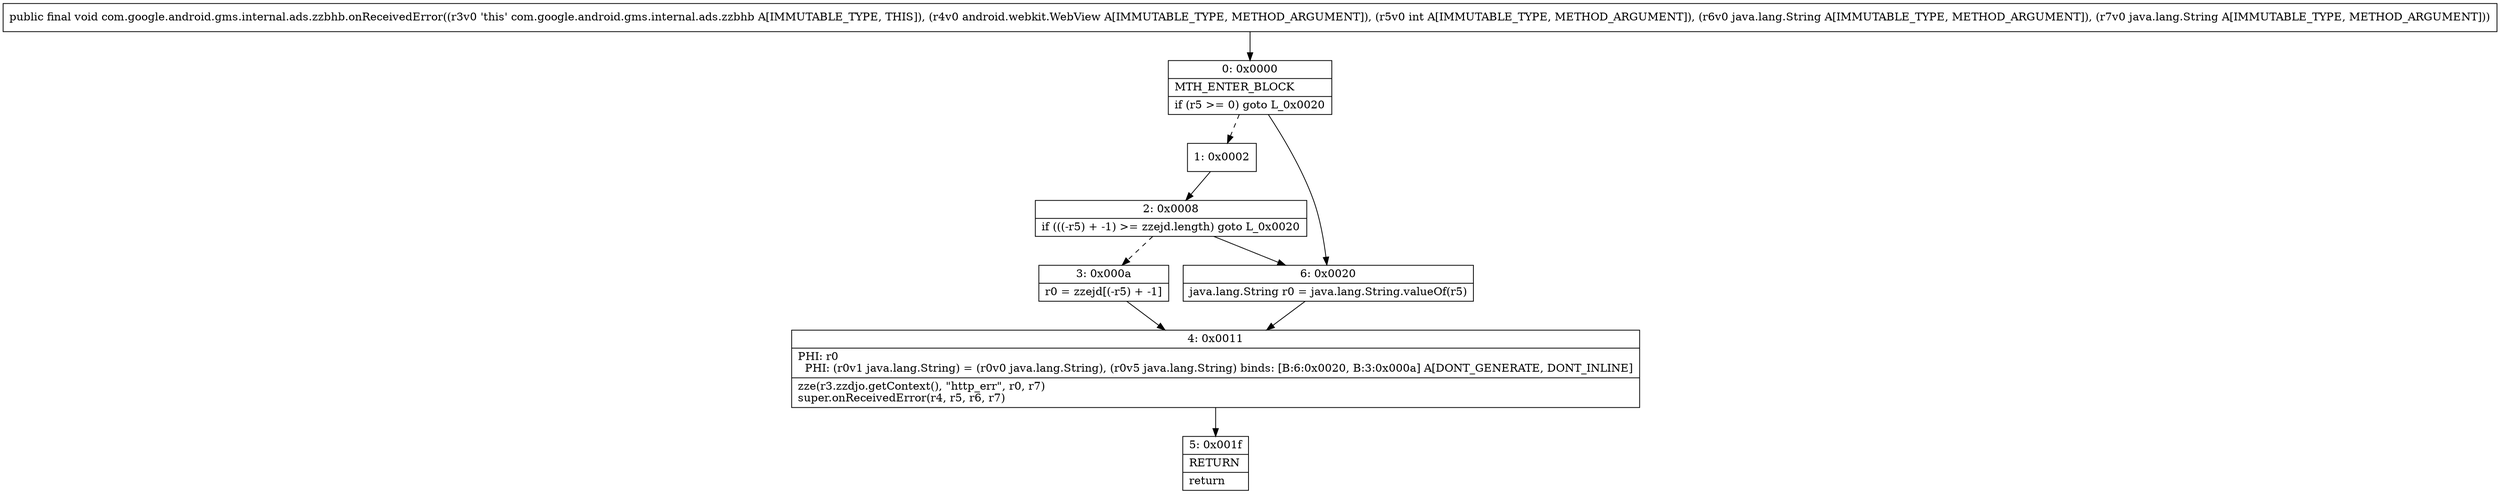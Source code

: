 digraph "CFG forcom.google.android.gms.internal.ads.zzbhb.onReceivedError(Landroid\/webkit\/WebView;ILjava\/lang\/String;Ljava\/lang\/String;)V" {
Node_0 [shape=record,label="{0\:\ 0x0000|MTH_ENTER_BLOCK\l|if (r5 \>= 0) goto L_0x0020\l}"];
Node_1 [shape=record,label="{1\:\ 0x0002}"];
Node_2 [shape=record,label="{2\:\ 0x0008|if (((\-r5) + \-1) \>= zzejd.length) goto L_0x0020\l}"];
Node_3 [shape=record,label="{3\:\ 0x000a|r0 = zzejd[(\-r5) + \-1]\l}"];
Node_4 [shape=record,label="{4\:\ 0x0011|PHI: r0 \l  PHI: (r0v1 java.lang.String) = (r0v0 java.lang.String), (r0v5 java.lang.String) binds: [B:6:0x0020, B:3:0x000a] A[DONT_GENERATE, DONT_INLINE]\l|zze(r3.zzdjo.getContext(), \"http_err\", r0, r7)\lsuper.onReceivedError(r4, r5, r6, r7)\l}"];
Node_5 [shape=record,label="{5\:\ 0x001f|RETURN\l|return\l}"];
Node_6 [shape=record,label="{6\:\ 0x0020|java.lang.String r0 = java.lang.String.valueOf(r5)\l}"];
MethodNode[shape=record,label="{public final void com.google.android.gms.internal.ads.zzbhb.onReceivedError((r3v0 'this' com.google.android.gms.internal.ads.zzbhb A[IMMUTABLE_TYPE, THIS]), (r4v0 android.webkit.WebView A[IMMUTABLE_TYPE, METHOD_ARGUMENT]), (r5v0 int A[IMMUTABLE_TYPE, METHOD_ARGUMENT]), (r6v0 java.lang.String A[IMMUTABLE_TYPE, METHOD_ARGUMENT]), (r7v0 java.lang.String A[IMMUTABLE_TYPE, METHOD_ARGUMENT])) }"];
MethodNode -> Node_0;
Node_0 -> Node_1[style=dashed];
Node_0 -> Node_6;
Node_1 -> Node_2;
Node_2 -> Node_3[style=dashed];
Node_2 -> Node_6;
Node_3 -> Node_4;
Node_4 -> Node_5;
Node_6 -> Node_4;
}

